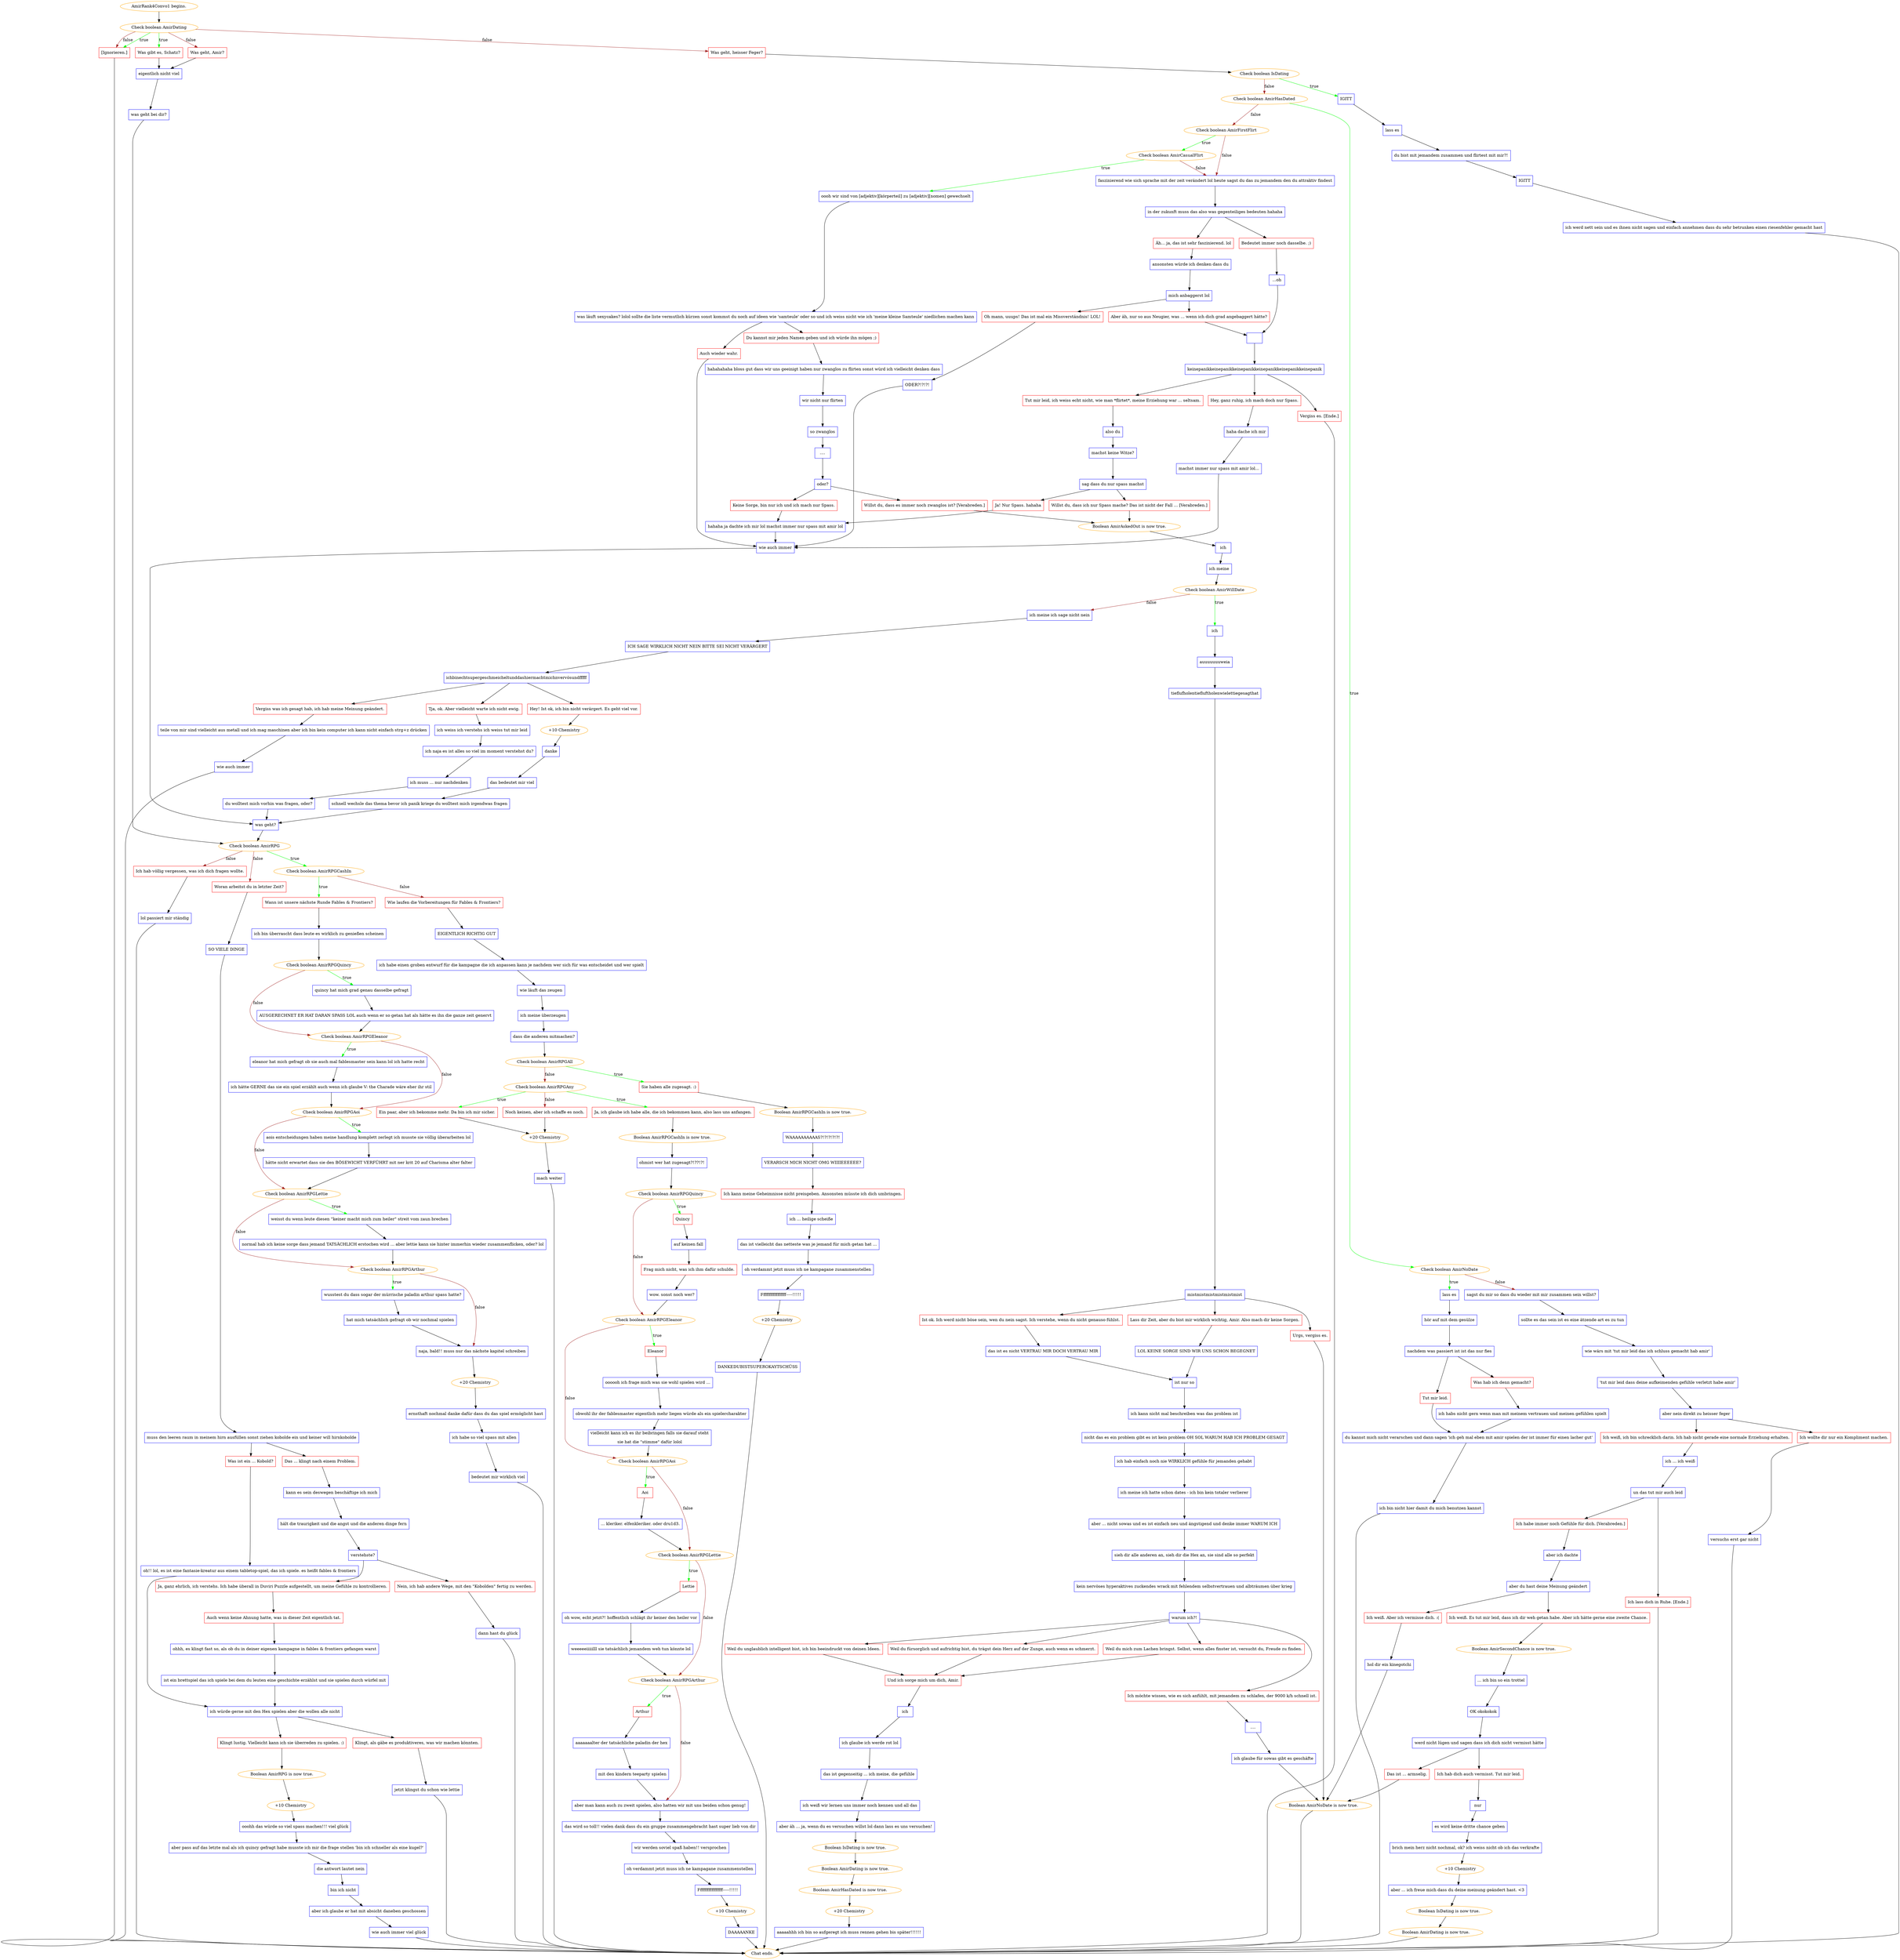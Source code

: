 digraph {
	"AmirRank4Convo1 begins." [color=orange];
		"AmirRank4Convo1 begins." -> j1546680134;
	j1546680134 [label="Check boolean AmirDating",color=orange];
		j1546680134 -> j1366184629 [label=true,color=green];
		j1546680134 -> j4221938618 [label=true,color=green];
		j1546680134 -> j2303955381 [label=false,color=brown];
		j1546680134 -> j4174363677 [label=false,color=brown];
		j1546680134 -> j4221938618 [label=false,color=brown];
	j1366184629 [label="Was gibt es, Schatz?",shape=box,color=red];
		j1366184629 -> j1797849346;
	j4221938618 [label="[Ignorieren.]",shape=box,color=red];
		j4221938618 -> "Chat ends.";
	j2303955381 [label="Was geht, Amir?",shape=box,color=red];
		j2303955381 -> j1797849346;
	j4174363677 [label="Was geht, heisser Feger?",shape=box,color=red];
		j4174363677 -> j2868275779;
	j1797849346 [label="eigentlich nicht viel",shape=box,color=blue];
		j1797849346 -> j1215040435;
	"Chat ends." [color=orange];
	j2868275779 [label="Check boolean IsDating",color=orange];
		j2868275779 -> j2758512465 [label=true,color=green];
		j2868275779 -> j3137870552 [label=false,color=brown];
	j1215040435 [label="was geht bei dir?",shape=box,color=blue];
		j1215040435 -> j951173510;
	j2758512465 [label="IGITT",shape=box,color=blue];
		j2758512465 -> j847508;
	j3137870552 [label="Check boolean AmirHasDated",color=orange];
		j3137870552 -> j1373206343 [label=true,color=green];
		j3137870552 -> j149341729 [label=false,color=brown];
	j951173510 [label="Check boolean AmirRPG",color=orange];
		j951173510 -> j2276043232 [label=true,color=green];
		j951173510 -> j92752895 [label=false,color=brown];
		j951173510 -> j4287570533 [label=false,color=brown];
	j847508 [label="lass es",shape=box,color=blue];
		j847508 -> j2553056933;
	j1373206343 [label="Check boolean AmirNoDate",color=orange];
		j1373206343 -> j325680450 [label=true,color=green];
		j1373206343 -> j3466902016 [label=false,color=brown];
	j149341729 [label="Check boolean AmirFirstFlirt",color=orange];
		j149341729 -> j3288259453 [label=true,color=green];
		j149341729 -> j365040796 [label=false,color=brown];
	j2276043232 [label="Check boolean AmirRPGCashIn",color=orange];
		j2276043232 -> j2013603891 [label=true,color=green];
		j2276043232 -> j2094067317 [label=false,color=brown];
	j92752895 [label="Woran arbeitst du in letzter Zeit?",shape=box,color=red];
		j92752895 -> j2101271331;
	j4287570533 [label="Ich hab völlig vergessen, was ich dich fragen wollte.",shape=box,color=red];
		j4287570533 -> j57748662;
	j2553056933 [label="du bist mit jemandem zusammen und flirtest mit mir?!",shape=box,color=blue];
		j2553056933 -> j669978665;
	j325680450 [label="lass es",shape=box,color=blue];
		j325680450 -> j201155214;
	j3466902016 [label="sagst du mir so dass du wieder mit mir zusammen sein willst?",shape=box,color=blue];
		j3466902016 -> j2892840182;
	j3288259453 [label="Check boolean AmirCasualFlirt",color=orange];
		j3288259453 -> j768987197 [label=true,color=green];
		j3288259453 -> j365040796 [label=false,color=brown];
	j365040796 [label="faszinierend wie sich sprache mit der zeit verändert lol heute sagst du das zu jemandem den du attraktiv findest",shape=box,color=blue];
		j365040796 -> j2885455146;
	j2013603891 [label="Wann ist unsere nächste Runde Fables & Frontiers?",shape=box,color=red];
		j2013603891 -> j2886112638;
	j2094067317 [label="Wie laufen die Vorbereitungen für Fables & Frontiers?",shape=box,color=red];
		j2094067317 -> j2534345226;
	j2101271331 [label="SO VIELE DINGE",shape=box,color=blue];
		j2101271331 -> j95519972;
	j57748662 [label="lol passiert mir ständig",shape=box,color=blue];
		j57748662 -> "Chat ends.";
	j669978665 [label="IGITT",shape=box,color=blue];
		j669978665 -> j4151848537;
	j201155214 [label="hör auf mit dem gesülze",shape=box,color=blue];
		j201155214 -> j2855747926;
	j2892840182 [label="sollte es das sein ist es eine ätzende art es zu tun",shape=box,color=blue];
		j2892840182 -> j1400957541;
	j768987197 [label="oooh wir sind von [adjektiv][körperteil] zu [adjektiv][nomen] gewechselt",shape=box,color=blue];
		j768987197 -> j3154570709;
	j2885455146 [label="in der zukunft muss das also was gegenteiliges bedeuten hahaha",shape=box,color=blue];
		j2885455146 -> j4112185302;
		j2885455146 -> j1324171966;
	j2886112638 [label="ich bin überrascht dass leute es wirklich zu genießen scheinen",shape=box,color=blue];
		j2886112638 -> j1055062996;
	j2534345226 [label="EIGENTLICH RICHTIG GUT",shape=box,color=blue];
		j2534345226 -> j3936182512;
	j95519972 [label="muss den leeren raum in meinem hirn ausfüllen sonst ziehen kobolde ein und keiner will hirnkobolde",shape=box,color=blue];
		j95519972 -> j113764089;
		j95519972 -> j1486526689;
	j4151848537 [label="ich werd nett sein und es ihnen nicht sagen und einfach annehmen dass du sehr betrunken einen riesenfehler gemacht hast",shape=box,color=blue];
		j4151848537 -> "Chat ends.";
	j2855747926 [label="nachdem was passiert ist ist das nur fies",shape=box,color=blue];
		j2855747926 -> j3341741994;
		j2855747926 -> j3093076586;
	j1400957541 [label="wie wärs mit 'tut mir leid das ich schluss gemacht hab amir'",shape=box,color=blue];
		j1400957541 -> j2133517299;
	j3154570709 [label="was läuft sexycakes? lolol sollte die liste vermutlich kürzen sonst kommst du noch auf ideen wie 'samteule' oder so und ich weiss nicht wie ich 'meine kleine Samteule' niedlichen machen kann",shape=box,color=blue];
		j3154570709 -> j2632615242;
		j3154570709 -> j870933225;
	j4112185302 [label="Äh... ja, das ist sehr faszinierend. lol",shape=box,color=red];
		j4112185302 -> j1205177428;
	j1324171966 [label="Bedeutet immer noch dasselbe. ;)",shape=box,color=red];
		j1324171966 -> j1234849725;
	j1055062996 [label="Check boolean AmirRPGQuincy",color=orange];
		j1055062996 -> j3299378797 [label=true,color=green];
		j1055062996 -> j3649186233 [label=false,color=brown];
	j3936182512 [label="ich habe einen groben entwurf für die kampagne die ich anpassen kann je nachdem wer sich für was entscheidet und wer spielt",shape=box,color=blue];
		j3936182512 -> j712495590;
	j113764089 [label="Das ... klingt nach einem Problem.",shape=box,color=red];
		j113764089 -> j4268566704;
	j1486526689 [label="Was ist ein ... Kobold?",shape=box,color=red];
		j1486526689 -> j3717383414;
	j3341741994 [label="Tut mir leid.",shape=box,color=red];
		j3341741994 -> j3081921474;
	j3093076586 [label="Was hab ich denn gemacht?",shape=box,color=red];
		j3093076586 -> j1841698431;
	j2133517299 [label="'tut mir leid dass deine aufkeimenden gefühle verletzt habe amir'",shape=box,color=blue];
		j2133517299 -> j1160051969;
	j2632615242 [label="Du kannst mir jeden Namen geben und ich würde ihn mögen ;)",shape=box,color=red];
		j2632615242 -> j35284092;
	j870933225 [label="Auch wieder wahr.",shape=box,color=red];
		j870933225 -> j1585167778;
	j1205177428 [label="ansonsten würde ich denken dass du",shape=box,color=blue];
		j1205177428 -> j1092101469;
	j1234849725 [label="...oh",shape=box,color=blue];
		j1234849725 -> j3015517198;
	j3299378797 [label="quincy hat mich grad genau dasselbe gefragt",shape=box,color=blue];
		j3299378797 -> j3406394779;
	j3649186233 [label="Check boolean AmirRPGEleanor",color=orange];
		j3649186233 -> j3675703685 [label=true,color=green];
		j3649186233 -> j1319037662 [label=false,color=brown];
	j712495590 [label="wie läuft das zeugen",shape=box,color=blue];
		j712495590 -> j1522273563;
	j4268566704 [label="kann es sein deswegen beschäftige ich mich",shape=box,color=blue];
		j4268566704 -> j854992305;
	j3717383414 [label="oh!! lol, es ist eine fantasie-kreatur aus einem tabletop-spiel, das ich spiele. es heißt fables & frontiers",shape=box,color=blue];
		j3717383414 -> j3838215780;
	j3081921474 [label="du kannst mich nicht verarschen und dann sagen 'ich geh mal eben mit amir spielen der ist immer für einen lacher gut'",shape=box,color=blue];
		j3081921474 -> j150523415;
	j1841698431 [label="ich habs nicht gern wenn man mit meinem vertrauen und meinen gefühlen spielt",shape=box,color=blue];
		j1841698431 -> j3081921474;
	j1160051969 [label="aber nein direkt zu heisser feger",shape=box,color=blue];
		j1160051969 -> j471882220;
		j1160051969 -> j1319987122;
	j35284092 [label="hahahahaha bloss gut dass wir uns geeinigt haben nur zwanglos zu flirten sonst würd ich vielleicht denken dass",shape=box,color=blue];
		j35284092 -> j2551850706;
	j1585167778 [label="wie auch immer",shape=box,color=blue];
		j1585167778 -> j1491090265;
	j1092101469 [label="mich anbaggerst lol",shape=box,color=blue];
		j1092101469 -> j3536789742;
		j1092101469 -> j2827409007;
	j3015517198 [label=" ",shape=box,color=blue];
		j3015517198 -> j3150611230;
	j3406394779 [label="AUSGERECHNET ER HAT DARAN SPASS LOL auch wenn er so getan hat als hätte es ihn die ganze zeit genervt",shape=box,color=blue];
		j3406394779 -> j3649186233;
	j3675703685 [label="eleanor hat mich gefragt ob sie auch mal fablesmaster sein kann lol ich hatte recht",shape=box,color=blue];
		j3675703685 -> j815308572;
	j1319037662 [label="Check boolean AmirRPGAoi",color=orange];
		j1319037662 -> j12382918 [label=true,color=green];
		j1319037662 -> j815849730 [label=false,color=brown];
	j1522273563 [label="ich meine überzeugen",shape=box,color=blue];
		j1522273563 -> j1892326567;
	j854992305 [label="hält die traurigkeit und die angst und die anderen dinge fern",shape=box,color=blue];
		j854992305 -> j1132566300;
	j3838215780 [label="ich würde gerne mit den Hex spielen aber die wollen alle nicht",shape=box,color=blue];
		j3838215780 -> j2176989999;
		j3838215780 -> j2765165439;
	j150523415 [label="ich bin nicht hier damit du mich benutzen kannst",shape=box,color=blue];
		j150523415 -> "Chat ends.";
	j471882220 [label="Ich weiß, ich bin schrecklich darin. Ich hab nicht gerade eine normale Erziehung erhalten.",shape=box,color=red];
		j471882220 -> j2883705606;
	j1319987122 [label="Ich wollte dir nur ein Kompliment machen.",shape=box,color=red];
		j1319987122 -> j2795897645;
	j2551850706 [label="wir nicht nur flirten",shape=box,color=blue];
		j2551850706 -> j3473729252;
	j1491090265 [label="was geht?",shape=box,color=blue];
		j1491090265 -> j951173510;
	j3536789742 [label="Oh mann, uuups! Das ist mal ein Missverständnis! LOL!",shape=box,color=red];
		j3536789742 -> j371496209;
	j2827409007 [label="Aber äh, nur so aus Neugier, was ... wenn ich dich grad angebaggert hätte?",shape=box,color=red];
		j2827409007 -> j3015517198;
	j3150611230 [label="keinepanikkeinepanikkeinepanikkeinepanikkeinepanikkeinepanik",shape=box,color=blue];
		j3150611230 -> j508526352;
		j3150611230 -> j2364371518;
		j3150611230 -> j542481220;
	j815308572 [label="ich hätte GERNE das sie ein spiel erzählt auch wenn ich glaube V: the Charade wäre eher ihr stil",shape=box,color=blue];
		j815308572 -> j1319037662;
	j12382918 [label="aois entscheidungen haben meine handlung komplett zerlegt ich musste sie völlig überarbeiten lol",shape=box,color=blue];
		j12382918 -> j3571787274;
	j815849730 [label="Check boolean AmirRPGLettie",color=orange];
		j815849730 -> j2090890294 [label=true,color=green];
		j815849730 -> j2768534854 [label=false,color=brown];
	j1892326567 [label="dass die anderen mitmachen?",shape=box,color=blue];
		j1892326567 -> j2900695109;
	j1132566300 [label="verstehste?",shape=box,color=blue];
		j1132566300 -> j681825191;
		j1132566300 -> j535749739;
	j2176989999 [label="Klingt lustig. Vielleicht kann ich sie überreden zu spielen. :)",shape=box,color=red];
		j2176989999 -> j2279223959;
	j2765165439 [label="Klingt, als gäbe es produktiveres, was wir machen könnten.",shape=box,color=red];
		j2765165439 -> j539854374;
	j2883705606 [label="ich ... ich weiß",shape=box,color=blue];
		j2883705606 -> j1277278140;
	j2795897645 [label="versuchs erst gar nicht",shape=box,color=blue];
		j2795897645 -> "Chat ends.";
	j3473729252 [label="so zwanglos",shape=box,color=blue];
		j3473729252 -> j1029997255;
	j371496209 [label="ODER?!?!?!",shape=box,color=blue];
		j371496209 -> j1585167778;
	j508526352 [label="Hey, ganz ruhig, ich mach doch nur Spass.",shape=box,color=red];
		j508526352 -> j2712589502;
	j2364371518 [label="Tut mir leid, ich weiss echt nicht, wie man *flirtet*, meine Erziehung war ... seltsam.",shape=box,color=red];
		j2364371518 -> j3794508476;
	j542481220 [label="Vergiss es. [Ende.]",shape=box,color=red];
		j542481220 -> "Chat ends.";
	j3571787274 [label="hätte nicht erwartet dass sie den BÖSEWICHT VERFÜHRT mit ner krit 20 auf Charisma alter falter",shape=box,color=blue];
		j3571787274 -> j815849730;
	j2090890294 [label="weisst du wenn leute diesen \"keiner macht mich zum heiler\" streit vom zaun brechen",shape=box,color=blue];
		j2090890294 -> j335452969;
	j2768534854 [label="Check boolean AmirRPGArthur",color=orange];
		j2768534854 -> j781350097 [label=true,color=green];
		j2768534854 -> j2875922289 [label=false,color=brown];
	j2900695109 [label="Check boolean AmirRPGAll",color=orange];
		j2900695109 -> j3083875577 [label=true,color=green];
		j2900695109 -> j3439868174 [label=false,color=brown];
	j681825191 [label="Ja, ganz ehrlich, ich verstehs. Ich habe überall in Duviri Puzzle aufgestellt, um meine Gefühle zu kontrollieren.",shape=box,color=red];
		j681825191 -> j3876605592;
	j535749739 [label="Nein, ich hab andere Wege, mit den \"Kobolden\" fertig zu werden.",shape=box,color=red];
		j535749739 -> j1380537169;
	j2279223959 [label="Boolean AmirRPG is now true.",color=orange];
		j2279223959 -> j455905572;
	j539854374 [label="jetzt klingst du schon wie lettie",shape=box,color=blue];
		j539854374 -> "Chat ends.";
	j1277278140 [label="un das tut mir auch leid",shape=box,color=blue];
		j1277278140 -> j1051921;
		j1277278140 -> j3132492064;
	j1029997255 [label="....",shape=box,color=blue];
		j1029997255 -> j2135642616;
	j2712589502 [label="haha dache ich mir",shape=box,color=blue];
		j2712589502 -> j914467033;
	j3794508476 [label="also du",shape=box,color=blue];
		j3794508476 -> j1133325907;
	j335452969 [label="normal hab ich keine sorge dass jemand TATSÄCHLICH erstochen wird ... aber lettie kann sie hinter immerhin wieder zusammenflicken, oder? lol",shape=box,color=blue];
		j335452969 -> j2768534854;
	j781350097 [label="wusstest du dass sogar der mürrische paladin arthur spass hatte?",shape=box,color=blue];
		j781350097 -> j3955552993;
	j2875922289 [label="naja, bald!! muss nur das nächste kapitel schreiben",shape=box,color=blue];
		j2875922289 -> j3703167236;
	j3083875577 [label="Sie haben alle zugesagt. :)",shape=box,color=red];
		j3083875577 -> j2214512150;
	j3439868174 [label="Check boolean AmirRPGAny",color=orange];
		j3439868174 -> j1054050570 [label=true,color=green];
		j3439868174 -> j3710042715 [label=true,color=green];
		j3439868174 -> j2911409148 [label=false,color=brown];
	j3876605592 [label="Auch wenn keine Ahnung hatte, was in dieser Zeit eigentlich tat.",shape=box,color=red];
		j3876605592 -> j629401533;
	j1380537169 [label="dann hast du glück",shape=box,color=blue];
		j1380537169 -> "Chat ends.";
	j455905572 [label="+10 Chemistry",color=orange];
		j455905572 -> j2265603786;
	j1051921 [label="Ich habe immer noch Gefühle für dich. [Verabreden.]",shape=box,color=red];
		j1051921 -> j3112027682;
	j3132492064 [label="Ich lass dich in Ruhe. [Ende.]",shape=box,color=red];
		j3132492064 -> "Chat ends.";
	j2135642616 [label="oder?",shape=box,color=blue];
		j2135642616 -> j2890155924;
		j2135642616 -> j3463142317;
	j914467033 [label="machst immer nur spass mit amir lol...",shape=box,color=blue];
		j914467033 -> j1585167778;
	j1133325907 [label="machst keine Witze?",shape=box,color=blue];
		j1133325907 -> j1667200724;
	j3955552993 [label="hat mich tatsächlich gefragt ob wir nochmal spielen",shape=box,color=blue];
		j3955552993 -> j2875922289;
	j3703167236 [label="+20 Chemistry",color=orange];
		j3703167236 -> j1637352059;
	j2214512150 [label="Boolean AmirRPGCashIn is now true.",color=orange];
		j2214512150 -> j677382644;
	j1054050570 [label="Ja, ich glaube ich habe alle, die ich bekommen kann, also lass uns anfangen.",shape=box,color=red];
		j1054050570 -> j1619702502;
	j3710042715 [label="Ein paar, aber ich bekomme mehr. Da bin ich mir sicher.",shape=box,color=red];
		j3710042715 -> j2100024523;
	j2911409148 [label="Noch keinen, aber ich schaffe es noch.",shape=box,color=red];
		j2911409148 -> j2100024523;
	j629401533 [label="ohhh, es klingt fast so, als ob du in deiner eigenen kampagne in fables & frontiers gefangen warst",shape=box,color=blue];
		j629401533 -> j4156208481;
	j2265603786 [label="ooohh das würde so viel spass machen!!! viel glück",shape=box,color=blue];
		j2265603786 -> j2102777223;
	j3112027682 [label="aber ich dachte",shape=box,color=blue];
		j3112027682 -> j2858551680;
	j2890155924 [label="Willst du, dass es immer noch zwanglos ist? [Verabreden.]",shape=box,color=red];
		j2890155924 -> j2454909792;
	j3463142317 [label="Keine Sorge, bin nur ich und ich mach nur Spass.",shape=box,color=red];
		j3463142317 -> j3405820022;
	j1667200724 [label="sag dass du nur spass machst",shape=box,color=blue];
		j1667200724 -> j2881295511;
		j1667200724 -> j3002315841;
	j1637352059 [label="ernsthaft nochmal danke dafür dass du das spiel ermöglicht hast",shape=box,color=blue];
		j1637352059 -> j1982488392;
	j677382644 [label="WAAAAAAAAAAS?!?!?!?!?!",shape=box,color=blue];
		j677382644 -> j3456484404;
	j1619702502 [label="Boolean AmirRPGCashIn is now true.",color=orange];
		j1619702502 -> j431828187;
	j2100024523 [label="+20 Chemistry",color=orange];
		j2100024523 -> j3996734367;
	j4156208481 [label="ist ein brettspiel das ich spiele bei dem du leuten eine geschichte erzählst und sie spielen durch würfel mit",shape=box,color=blue];
		j4156208481 -> j3838215780;
	j2102777223 [label="aber pass auf das letzte mal als ich quincy gefragt habe musste ich mir die frage stellen 'bin ich schneller als eine kugel?'",shape=box,color=blue];
		j2102777223 -> j2913312666;
	j2858551680 [label="aber du hast deine Meinung geändert",shape=box,color=blue];
		j2858551680 -> j592411875;
		j2858551680 -> j2797548642;
	j2454909792 [label="Boolean AmirAskedOut is now true.",color=orange];
		j2454909792 -> j2869587559;
	j3405820022 [label="hahaha ja dachte ich mir lol machst immer nur spass mit amir lol",shape=box,color=blue];
		j3405820022 -> j1585167778;
	j2881295511 [label="Willst du, dass ich nur Spass mache? Das ist nicht der Fall ... [Verabreden.]",shape=box,color=red];
		j2881295511 -> j2454909792;
	j3002315841 [label="Ja! Nur Spass. hahaha",shape=box,color=red];
		j3002315841 -> j3405820022;
	j1982488392 [label="ich habe so viel spass mit allen",shape=box,color=blue];
		j1982488392 -> j3235190337;
	j3456484404 [label="VERARSCH MICH NICHT OMG WIIIIEEEEEE?",shape=box,color=blue];
		j3456484404 -> j1703429652;
	j431828187 [label="ohmist wer hat zugesagt?!??!?!",shape=box,color=blue];
		j431828187 -> j3110991413;
	j3996734367 [label="mach weiter",shape=box,color=blue];
		j3996734367 -> "Chat ends.";
	j2913312666 [label="die antwort lautet nein",shape=box,color=blue];
		j2913312666 -> j1267257143;
	j592411875 [label="Ich weiß. Aber ich vermisse dich. :(",shape=box,color=red];
		j592411875 -> j3952411904;
	j2797548642 [label="Ich weiß. Es tut mir leid, dass ich dir weh getan habe. Aber ich hätte gerne eine zweite Chance.",shape=box,color=red];
		j2797548642 -> j1552428235;
	j2869587559 [label="ich",shape=box,color=blue];
		j2869587559 -> j2608425399;
	j3235190337 [label="bedeutet mir wirklich viel",shape=box,color=blue];
		j3235190337 -> "Chat ends.";
	j1703429652 [label="Ich kann meine Geheimnisse nicht preisgeben. Ansonsten müsste ich dich umbringen.",shape=box,color=red];
		j1703429652 -> j2593049225;
	j3110991413 [label="Check boolean AmirRPGQuincy",color=orange];
		j3110991413 -> j3693231585 [label=true,color=green];
		j3110991413 -> j3861748651 [label=false,color=brown];
	j1267257143 [label="bin ich nicht",shape=box,color=blue];
		j1267257143 -> j2413983916;
	j3952411904 [label="hol dir ein kinegotchi",shape=box,color=blue];
		j3952411904 -> j1438323710;
	j1552428235 [label="Boolean AmirSecondChance is now true.",color=orange];
		j1552428235 -> j1428738231;
	j2608425399 [label="ich meine",shape=box,color=blue];
		j2608425399 -> j2482289751;
	j2593049225 [label="ich ... heilige scheiße",shape=box,color=blue];
		j2593049225 -> j1842079144;
	j3693231585 [label="Quincy",shape=box,color=red];
		j3693231585 -> j1190995650;
	j3861748651 [label="Check boolean AmirRPGEleanor",color=orange];
		j3861748651 -> j733107696 [label=true,color=green];
		j3861748651 -> j706044045 [label=false,color=brown];
	j2413983916 [label="aber ich glaube er hat mit absicht daneben geschossen",shape=box,color=blue];
		j2413983916 -> j1915269966;
	j1438323710 [label="Boolean AmirNoDate is now true.",color=orange];
		j1438323710 -> "Chat ends.";
	j1428738231 [label="... ich bin so ein trottel",shape=box,color=blue];
		j1428738231 -> j4034292728;
	j2482289751 [label="Check boolean AmirWillDate",color=orange];
		j2482289751 -> j2362268361 [label=true,color=green];
		j2482289751 -> j282728222 [label=false,color=brown];
	j1842079144 [label="das ist vielleicht das netteste was je jemand für mich getan hat ...",shape=box,color=blue];
		j1842079144 -> j2793271027;
	j1190995650 [label="auf keinen fall",shape=box,color=blue];
		j1190995650 -> j3548631696;
	j733107696 [label="Eleanor",shape=box,color=red];
		j733107696 -> j2121355937;
	j706044045 [label="Check boolean AmirRPGAoi",color=orange];
		j706044045 -> j693757812 [label=true,color=green];
		j706044045 -> j1524087374 [label=false,color=brown];
	j1915269966 [label="wie auch immer viel glück",shape=box,color=blue];
		j1915269966 -> "Chat ends.";
	j4034292728 [label="OK okokokok",shape=box,color=blue];
		j4034292728 -> j162123481;
	j2362268361 [label="ich",shape=box,color=blue];
		j2362268361 -> j3732979120;
	j282728222 [label="ich meine ich sage nicht nein",shape=box,color=blue];
		j282728222 -> j172754359;
	j2793271027 [label="oh verdammt jetzt muss ich ne kampagane zusammenstellen",shape=box,color=blue];
		j2793271027 -> j529605181;
	j3548631696 [label="Frag mich nicht, was ich ihm dafür schulde.",shape=box,color=red];
		j3548631696 -> j3263619821;
	j2121355937 [label="oooooh ich frage mich was sie wohl spielen wird ...",shape=box,color=blue];
		j2121355937 -> j917829014;
	j693757812 [label="Aoi",shape=box,color=red];
		j693757812 -> j2129656652;
	j1524087374 [label="Check boolean AmirRPGLettie",color=orange];
		j1524087374 -> j3050976672 [label=true,color=green];
		j1524087374 -> j2397807320 [label=false,color=brown];
	j162123481 [label="werd nicht lügen und sagen dass ich dich nicht vermisst hätte",shape=box,color=blue];
		j162123481 -> j561942419;
		j162123481 -> j939395324;
	j3732979120 [label="auuuuuuuweia",shape=box,color=blue];
		j3732979120 -> j1523315818;
	j172754359 [label="ICH SAGE WIRKLICH NICHT NEIN BITTE SEI NICHT VERÄRGERT",shape=box,color=blue];
		j172754359 -> j2311198240;
	j529605181 [label="Fffffffffffffffff-----!!!!!",shape=box,color=blue];
		j529605181 -> j3315147251;
	j3263619821 [label="wow. sonst noch wer?",shape=box,color=blue];
		j3263619821 -> j3861748651;
	j917829014 [label="obwohl ihr der fablesmaster eigentlich mehr liegen würde als ein spielercharakter",shape=box,color=blue];
		j917829014 -> j4277864161;
	j2129656652 [label="... kleriker. elfenkleriker. oder dru1d3.",shape=box,color=blue];
		j2129656652 -> j1524087374;
	j3050976672 [label="Lettie",shape=box,color=red];
		j3050976672 -> j3009518751;
	j2397807320 [label="Check boolean AmirRPGArthur",color=orange];
		j2397807320 -> j475112647 [label=true,color=green];
		j2397807320 -> j1358863523 [label=false,color=brown];
	j561942419 [label="Ich hab dich auch vermisst. Tut mir leid.",shape=box,color=red];
		j561942419 -> j1811439324;
	j939395324 [label="Das ist ... armselig.",shape=box,color=red];
		j939395324 -> j1438323710;
	j1523315818 [label="tieflufholentiefluftholenwielettiegesagthat",shape=box,color=blue];
		j1523315818 -> j3500474477;
	j2311198240 [label="ichbinechtsupergeschmeicheltunddashiermachtmichnvervösundfffff",shape=box,color=blue];
		j2311198240 -> j590143355;
		j2311198240 -> j2706102823;
		j2311198240 -> j3025749419;
	j3315147251 [label="+20 Chemistry",color=orange];
		j3315147251 -> j2178337744;
	j4277864161 [label="vielleicht kann ich es ihr beibringen falls sie darauf steht
sie hat die \"stimme\" dafür lolol",shape=box,color=blue];
		j4277864161 -> j706044045;
	j3009518751 [label="oh wow, echt jetzt?! hoffentlich schlägt ihr keiner den heiler vor",shape=box,color=blue];
		j3009518751 -> j1992205174;
	j475112647 [label="Arthur",shape=box,color=red];
		j475112647 -> j3136774425;
	j1358863523 [label="aber man kann auch zu zweit spielen, also hatten wir mit uns beiden schon genug!",shape=box,color=blue];
		j1358863523 -> j1123273584;
	j1811439324 [label="nur",shape=box,color=blue];
		j1811439324 -> j537921181;
	j3500474477 [label="mistmistmistmistmistmist",shape=box,color=blue];
		j3500474477 -> j1004139287;
		j3500474477 -> j1520302737;
		j3500474477 -> j80913659;
	j590143355 [label="Hey! Ist ok, ich bin nicht verärgert. Es geht viel vor.",shape=box,color=red];
		j590143355 -> j2960688686;
	j2706102823 [label="Tja, ok. Aber vielleicht warte ich nicht ewig.",shape=box,color=red];
		j2706102823 -> j1074768051;
	j3025749419 [label="Vergiss was ich gesagt hab, ich hab meine Meinung geändert.",shape=box,color=red];
		j3025749419 -> j4066794053;
	j2178337744 [label="DANKEDUBISTSUPEROKAYTSCHÜSS",shape=box,color=blue];
		j2178337744 -> "Chat ends.";
	j1992205174 [label="weeeeeiiiiilll sie tatsächlich jemandem weh tun könnte lol",shape=box,color=blue];
		j1992205174 -> j2397807320;
	j3136774425 [label="aaaaaaalter der tatsächliche paladin der hex",shape=box,color=blue];
		j3136774425 -> j1073747476;
	j1123273584 [label="das wird so toll!! vielen dank dass du ein gruppe zusammengebracht hast super lieb von dir",shape=box,color=blue];
		j1123273584 -> j2099657651;
	j537921181 [label="es wird keine dritte chance geben",shape=box,color=blue];
		j537921181 -> j920142068;
	j1004139287 [label="Urgs, vergiss es.",shape=box,color=red];
		j1004139287 -> j1438323710;
	j1520302737 [label="Lass dir Zeit, aber du bist mir wirklich wichtig, Amir. Also mach dir keine Sorgen.",shape=box,color=red];
		j1520302737 -> j2857750019;
	j80913659 [label="Ist ok. Ich werd nicht böse sein, wen du nein sagst. Ich verstehe, wenn du nicht genauso fühlst.",shape=box,color=red];
		j80913659 -> j3074229417;
	j2960688686 [label="+10 Chemistry",color=orange];
		j2960688686 -> j1361573252;
	j1074768051 [label="ich weiss ich verstehs ich weiss tut mir leid",shape=box,color=blue];
		j1074768051 -> j1864666896;
	j4066794053 [label="teile von mir sind vielleicht aus metall und ich mag maschinen aber ich bin kein computer ich kann nicht einfach strg+z drücken",shape=box,color=blue];
		j4066794053 -> j2709346066;
	j1073747476 [label="mit den kindern teeparty spielen",shape=box,color=blue];
		j1073747476 -> j1358863523;
	j2099657651 [label="wir werden soviel spaß haben!! versprochen",shape=box,color=blue];
		j2099657651 -> j739912595;
	j920142068 [label="brich mein herz nicht nochmal, ok? ich weiss nicht ob ich das verkrafte",shape=box,color=blue];
		j920142068 -> j3801144983;
	j2857750019 [label="LOL KEINE SORGE SIND WIR UNS SCHON BEGEGNET",shape=box,color=blue];
		j2857750019 -> j4102416375;
	j3074229417 [label="das ist es nicht VERTRAU MIR DOCH VERTRAU MIR",shape=box,color=blue];
		j3074229417 -> j4102416375;
	j1361573252 [label="danke",shape=box,color=blue];
		j1361573252 -> j3300778159;
	j1864666896 [label="ich naja es ist alles so viel im moment verstehst du?",shape=box,color=blue];
		j1864666896 -> j2379196885;
	j2709346066 [label="wie auch immer",shape=box,color=blue];
		j2709346066 -> "Chat ends.";
	j739912595 [label="oh verdammt jetzt muss ich ne kampagane zusammenstellen",shape=box,color=blue];
		j739912595 -> j1744369582;
	j3801144983 [label="+10 Chemistry",color=orange];
		j3801144983 -> j1248317882;
	j4102416375 [label="ist nur so",shape=box,color=blue];
		j4102416375 -> j2812753414;
	j3300778159 [label="das bedeutet mir viel",shape=box,color=blue];
		j3300778159 -> j4165061278;
	j2379196885 [label="ich muss ... nur nachdenken",shape=box,color=blue];
		j2379196885 -> j1169350171;
	j1744369582 [label="Fffffffffffffffff-----!!!!!",shape=box,color=blue];
		j1744369582 -> j2468137762;
	j1248317882 [label="aber ... ich freue mich dass du deine meinung geändert hast. <3",shape=box,color=blue];
		j1248317882 -> j1300687325;
	j2812753414 [label="ich kann nicht mal beschreiben was das problem ist",shape=box,color=blue];
		j2812753414 -> j3070996524;
	j4165061278 [label="schnell wechsle das thema bevor ich panik kriege du wolltest mich irgendwas fragen",shape=box,color=blue];
		j4165061278 -> j1491090265;
	j1169350171 [label="du wolltest mich vorhin was fragen, oder?",shape=box,color=blue];
		j1169350171 -> j1491090265;
	j2468137762 [label="+10 Chemistry",color=orange];
		j2468137762 -> j255364319;
	j1300687325 [label="Boolean IsDating is now true.",color=orange];
		j1300687325 -> j3778687735;
	j3070996524 [label="nicht das es ein problem gibt es ist kein problem OH SOL WARUM HAB ICH PROBLEM GESAGT",shape=box,color=blue];
		j3070996524 -> j1882090356;
	j255364319 [label="DAAAAANKE",shape=box,color=blue];
		j255364319 -> "Chat ends.";
	j3778687735 [label="Boolean AmirDating is now true.",color=orange];
		j3778687735 -> "Chat ends.";
	j1882090356 [label="ich hab einfach noch nie WIRKLICH gefühle für jemanden gehabt",shape=box,color=blue];
		j1882090356 -> j3288139090;
	j3288139090 [label="ich meine ich hatte schon dates - ich bin kein totaler verlierer",shape=box,color=blue];
		j3288139090 -> j110259233;
	j110259233 [label="aber ... nicht sowas und es ist einfach neu und ängstigend und denke immer WARUM ICH",shape=box,color=blue];
		j110259233 -> j1272276998;
	j1272276998 [label="sieh dir alle anderen an, sieh dir die Hex an, sie sind alle so perfekt",shape=box,color=blue];
		j1272276998 -> j447839191;
	j447839191 [label="kein nervöses hyperaktives zuckendes wrack mit fehlendem selbstvertrauen und albträumen über krieg",shape=box,color=blue];
		j447839191 -> j493076397;
	j493076397 [label="warum ich?!",shape=box,color=blue];
		j493076397 -> j2103728647;
		j493076397 -> j1277194492;
		j493076397 -> j151489761;
		j493076397 -> j589274646;
	j2103728647 [label="Weil du unglaublich intelligent bist, ich bin beeindruckt von deinen Ideen.",shape=box,color=red];
		j2103728647 -> j512374487;
	j1277194492 [label="Weil du fürsorglich und aufrichtig bist, du trägst dein Herz auf der Zunge, auch wenn es schmerzt.",shape=box,color=red];
		j1277194492 -> j512374487;
	j151489761 [label="Weil du mich zum Lachen bringst. Selbst, wenn alles finster ist, versucht du, Freude zu finden.",shape=box,color=red];
		j151489761 -> j512374487;
	j589274646 [label="Ich möchte wissen, wie es sich anfühlt, mit jemandem zu schlafen, der 9000 k/h schnell ist.",shape=box,color=red];
		j589274646 -> j4148069977;
	j512374487 [label="Und ich sorge mich um dich, Amir.",shape=box,color=red];
		j512374487 -> j2077059148;
	j4148069977 [label="....",shape=box,color=blue];
		j4148069977 -> j3800325368;
	j2077059148 [label="ich",shape=box,color=blue];
		j2077059148 -> j655253985;
	j3800325368 [label="ich glaube für sowas gibt es geschäfte",shape=box,color=blue];
		j3800325368 -> j1438323710;
	j655253985 [label="ich glaube ich werde rot lol",shape=box,color=blue];
		j655253985 -> j3882328128;
	j3882328128 [label="das ist gegenseitig ... ich meine, die gefühle",shape=box,color=blue];
		j3882328128 -> j1175399833;
	j1175399833 [label="ich weiß wir lernen uns immer noch kennen und all das",shape=box,color=blue];
		j1175399833 -> j2069494372;
	j2069494372 [label="aber äh ... ja, wenn du es versuchen willst lol dann lass es uns versuchen!",shape=box,color=blue];
		j2069494372 -> j1798722021;
	j1798722021 [label="Boolean IsDating is now true.",color=orange];
		j1798722021 -> j3570716914;
	j3570716914 [label="Boolean AmirDating is now true.",color=orange];
		j3570716914 -> j522561501;
	j522561501 [label="Boolean AmirHasDated is now true.",color=orange];
		j522561501 -> j4164833756;
	j4164833756 [label="+20 Chemistry",color=orange];
		j4164833756 -> j18331375;
	j18331375 [label="aaaaahhh ich bin so aufgeregt ich muss rennen gehen bis später!!!!!!",shape=box,color=blue];
		j18331375 -> "Chat ends.";
}